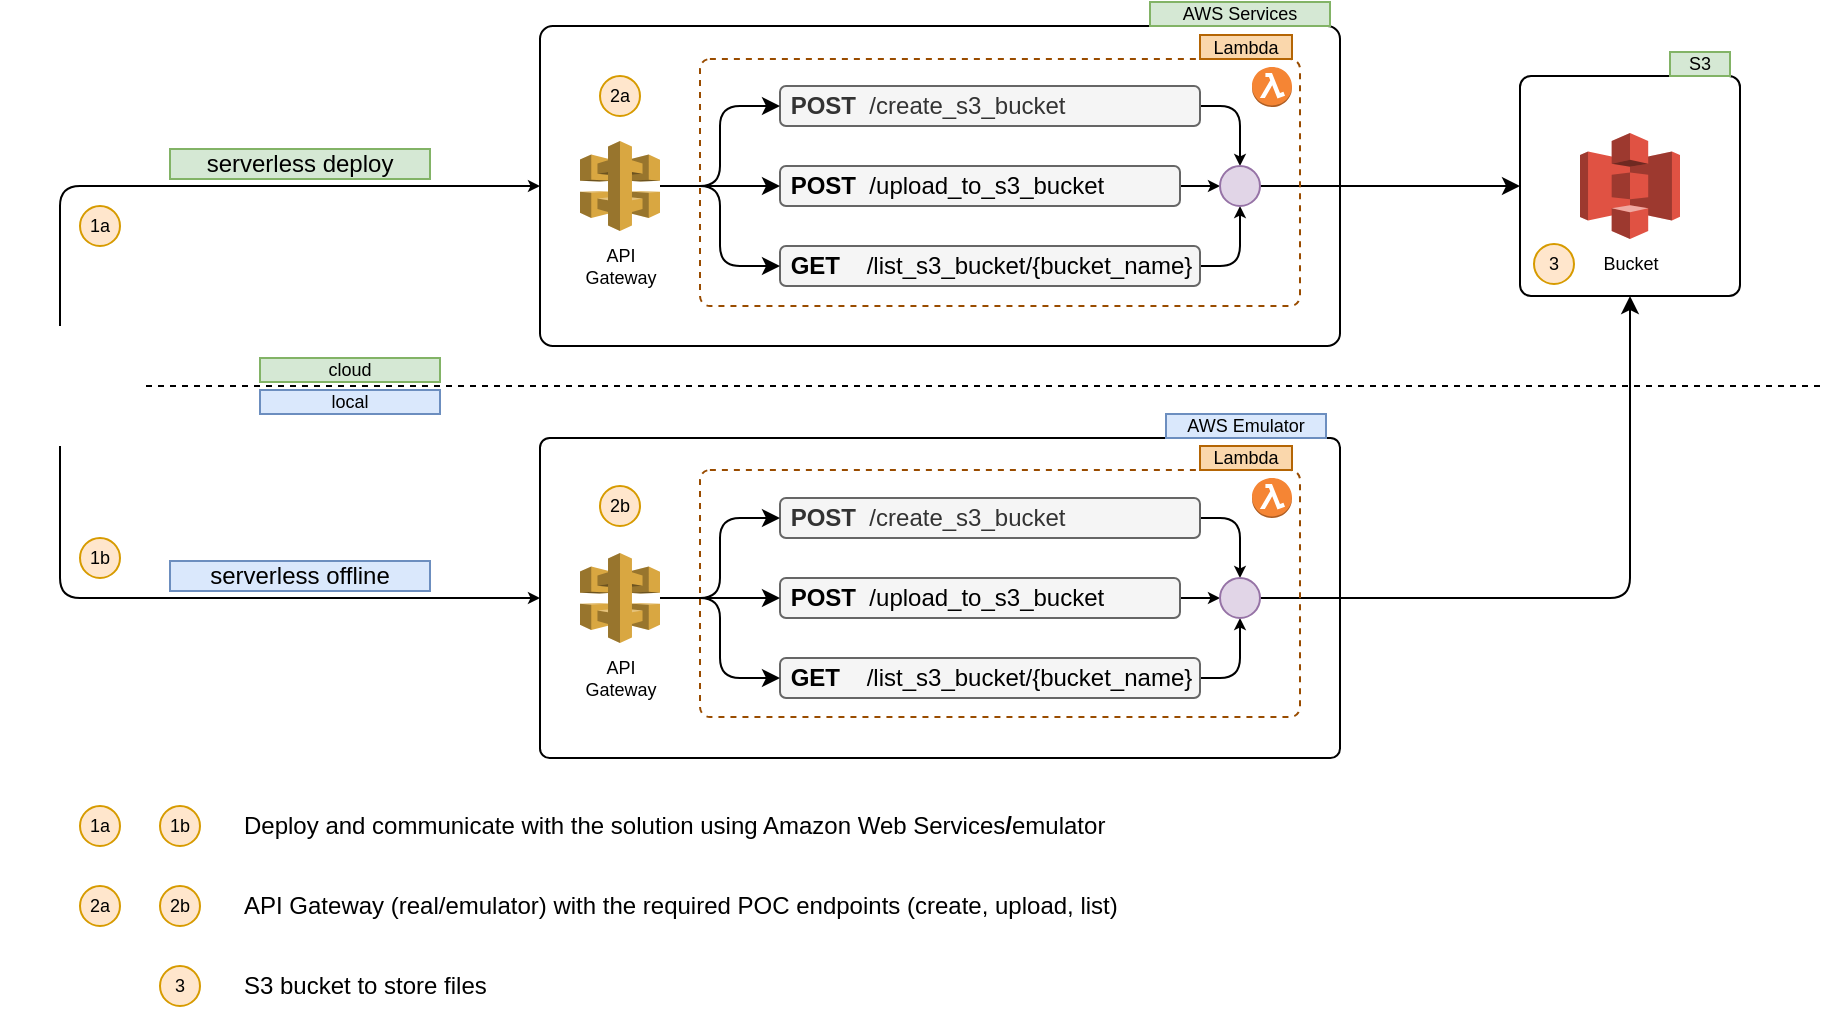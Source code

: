 <mxfile version="14.1.8" type="device" pages="2"><diagram id="LH4v1XE3HNMPOOhyUh-H" name="aws"><mxGraphModel dx="1822" dy="715" grid="1" gridSize="10" guides="1" tooltips="1" connect="1" arrows="1" fold="1" page="0" pageScale="1" pageWidth="1100" pageHeight="850" math="0" shadow="0"><root><mxCell id="0"/><mxCell id="1" parent="0"/><mxCell id="GnHhv7tW0JRGGKZFcvwu-31" value="" style="rounded=1;whiteSpace=wrap;html=1;align=left;arcSize=3;" parent="1" vertex="1"><mxGeometry x="200" y="426" width="400" height="160" as="geometry"/></mxCell><mxCell id="GnHhv7tW0JRGGKZFcvwu-7" value="" style="rounded=1;whiteSpace=wrap;html=1;align=left;arcSize=4;" parent="1" vertex="1"><mxGeometry x="200" y="220" width="400" height="160" as="geometry"/></mxCell><mxCell id="GnbPZISrHbZXjNDctYqH-12" style="edgeStyle=orthogonalEdgeStyle;rounded=1;orthogonalLoop=1;jettySize=auto;html=1;entryX=0.5;entryY=0;entryDx=0;entryDy=0;startSize=6;endSize=3;" parent="1" source="GnHhv7tW0JRGGKZFcvwu-2" target="GnbPZISrHbZXjNDctYqH-11" edge="1"><mxGeometry relative="1" as="geometry"/></mxCell><mxCell id="GnHhv7tW0JRGGKZFcvwu-2" value="&lt;b&gt;&amp;nbsp;POST&lt;/b&gt;&amp;nbsp; /create_s3_bucket" style="text;html=1;strokeColor=#666666;fillColor=#f5f5f5;align=left;verticalAlign=middle;whiteSpace=wrap;rounded=1;fontColor=#333333;" parent="1" vertex="1"><mxGeometry x="320" y="250" width="210" height="20" as="geometry"/></mxCell><mxCell id="GnbPZISrHbZXjNDctYqH-14" style="edgeStyle=orthogonalEdgeStyle;rounded=1;orthogonalLoop=1;jettySize=auto;html=1;entryX=0;entryY=0.5;entryDx=0;entryDy=0;startSize=6;endSize=3;" parent="1" source="GnHhv7tW0JRGGKZFcvwu-4" target="GnbPZISrHbZXjNDctYqH-11" edge="1"><mxGeometry relative="1" as="geometry"/></mxCell><mxCell id="GnHhv7tW0JRGGKZFcvwu-4" value="&lt;font color=&quot;#000000&quot;&gt;&amp;nbsp;&lt;b&gt;POST&lt;/b&gt;&amp;nbsp; /upload_to_s3_bucket&lt;/font&gt;" style="text;html=1;strokeColor=#666666;fillColor=#f5f5f5;align=left;verticalAlign=middle;whiteSpace=wrap;rounded=1;fontColor=#333333;" parent="1" vertex="1"><mxGeometry x="320" y="290" width="200" height="20" as="geometry"/></mxCell><mxCell id="GnbPZISrHbZXjNDctYqH-13" style="edgeStyle=orthogonalEdgeStyle;rounded=1;orthogonalLoop=1;jettySize=auto;html=1;entryX=0.5;entryY=1;entryDx=0;entryDy=0;startSize=6;endSize=3;" parent="1" source="GnHhv7tW0JRGGKZFcvwu-5" target="GnbPZISrHbZXjNDctYqH-11" edge="1"><mxGeometry relative="1" as="geometry"/></mxCell><mxCell id="GnHhv7tW0JRGGKZFcvwu-5" value="&lt;font color=&quot;#000000&quot;&gt;&amp;nbsp;&lt;b&gt;GET&lt;/b&gt;&amp;nbsp; &amp;nbsp; /list_s3_bucket/{bucket_name}&lt;/font&gt;" style="text;html=1;strokeColor=#666666;fillColor=#f5f5f5;align=left;verticalAlign=middle;whiteSpace=wrap;rounded=1;fontColor=#333333;" parent="1" vertex="1"><mxGeometry x="320" y="330" width="210" height="20" as="geometry"/></mxCell><mxCell id="GnHhv7tW0JRGGKZFcvwu-49" style="edgeStyle=orthogonalEdgeStyle;orthogonalLoop=1;jettySize=auto;html=1;entryX=0;entryY=0.5;entryDx=0;entryDy=0;endSize=3;fontSize=9;rounded=1;" parent="1" source="GnHhv7tW0JRGGKZFcvwu-6" target="GnHhv7tW0JRGGKZFcvwu-7" edge="1"><mxGeometry relative="1" as="geometry"><Array as="points"><mxPoint x="-40" y="300"/></Array></mxGeometry></mxCell><mxCell id="GnHhv7tW0JRGGKZFcvwu-50" style="edgeStyle=orthogonalEdgeStyle;orthogonalLoop=1;jettySize=auto;html=1;entryX=0;entryY=0.5;entryDx=0;entryDy=0;endSize=3;fontSize=9;exitX=0.5;exitY=1;exitDx=0;exitDy=0;rounded=1;" parent="1" source="GnHhv7tW0JRGGKZFcvwu-6" target="GnHhv7tW0JRGGKZFcvwu-31" edge="1"><mxGeometry relative="1" as="geometry"/></mxCell><mxCell id="GnHhv7tW0JRGGKZFcvwu-6" value="" style="shape=image;html=1;verticalAlign=top;verticalLabelPosition=bottom;labelBackgroundColor=#ffffff;imageAspect=0;aspect=fixed;image=https://cdn4.iconfinder.com/data/icons/basic-ui-2-line/32/person-people-man-profile-human-128.png;rounded=1;align=left;" parent="1" vertex="1"><mxGeometry x="-70" y="370" width="60" height="60" as="geometry"/></mxCell><mxCell id="GnHhv7tW0JRGGKZFcvwu-10" style="edgeStyle=orthogonalEdgeStyle;orthogonalLoop=1;jettySize=auto;html=1;entryX=0;entryY=0.5;entryDx=0;entryDy=0;rounded=1;" parent="1" source="GnHhv7tW0JRGGKZFcvwu-8" target="GnHhv7tW0JRGGKZFcvwu-2" edge="1"><mxGeometry relative="1" as="geometry"/></mxCell><mxCell id="GnHhv7tW0JRGGKZFcvwu-11" style="edgeStyle=orthogonalEdgeStyle;orthogonalLoop=1;jettySize=auto;html=1;entryX=0;entryY=0.5;entryDx=0;entryDy=0;curved=1;" parent="1" source="GnHhv7tW0JRGGKZFcvwu-8" target="GnHhv7tW0JRGGKZFcvwu-4" edge="1"><mxGeometry relative="1" as="geometry"/></mxCell><mxCell id="GnHhv7tW0JRGGKZFcvwu-12" style="edgeStyle=orthogonalEdgeStyle;orthogonalLoop=1;jettySize=auto;html=1;entryX=0;entryY=0.5;entryDx=0;entryDy=0;rounded=1;" parent="1" source="GnHhv7tW0JRGGKZFcvwu-8" target="GnHhv7tW0JRGGKZFcvwu-5" edge="1"><mxGeometry relative="1" as="geometry"/></mxCell><mxCell id="GnHhv7tW0JRGGKZFcvwu-8" value="API&lt;br style=&quot;font-size: 9px;&quot;&gt;Gateway" style="outlineConnect=0;dashed=0;verticalLabelPosition=bottom;verticalAlign=top;align=center;html=1;shape=mxgraph.aws3.api_gateway;fillColor=#D9A741;gradientColor=none;rounded=1;fontSize=9;" parent="1" vertex="1"><mxGeometry x="220" y="277.5" width="40" height="45" as="geometry"/></mxCell><mxCell id="GnHhv7tW0JRGGKZFcvwu-13" value="AWS Services" style="text;html=1;strokeColor=#82b366;fillColor=#d5e8d4;align=center;verticalAlign=middle;whiteSpace=wrap;rounded=0;fontSize=9;" parent="1" vertex="1"><mxGeometry x="505" y="208" width="90" height="12" as="geometry"/></mxCell><mxCell id="GnHhv7tW0JRGGKZFcvwu-14" value="" style="rounded=1;whiteSpace=wrap;html=1;fontSize=9;align=left;arcSize=5;" parent="1" vertex="1"><mxGeometry x="690" y="245" width="110" height="110" as="geometry"/></mxCell><mxCell id="GnHhv7tW0JRGGKZFcvwu-24" value="Bucket" style="outlineConnect=0;dashed=0;verticalLabelPosition=bottom;verticalAlign=top;align=center;html=1;shape=mxgraph.aws3.s3;fillColor=#E05243;gradientColor=none;rounded=1;fontSize=9;" parent="1" vertex="1"><mxGeometry x="720" y="273.5" width="50" height="53" as="geometry"/></mxCell><mxCell id="GnHhv7tW0JRGGKZFcvwu-25" value="S3" style="text;html=1;strokeColor=#82b366;fillColor=#d5e8d4;align=center;verticalAlign=middle;whiteSpace=wrap;rounded=0;fontSize=9;" parent="1" vertex="1"><mxGeometry x="765" y="233" width="30" height="12" as="geometry"/></mxCell><mxCell id="GnHhv7tW0JRGGKZFcvwu-27" value="" style="endArrow=none;dashed=1;html=1;fontSize=9;" parent="1" edge="1"><mxGeometry width="50" height="50" relative="1" as="geometry"><mxPoint x="840" y="400" as="sourcePoint"/><mxPoint y="400" as="targetPoint"/></mxGeometry></mxCell><mxCell id="GnHhv7tW0JRGGKZFcvwu-28" value="cloud" style="text;html=1;strokeColor=#82b366;fillColor=#d5e8d4;align=center;verticalAlign=middle;whiteSpace=wrap;rounded=0;fontSize=9;" parent="1" vertex="1"><mxGeometry x="60" y="386" width="90" height="12" as="geometry"/></mxCell><mxCell id="GnHhv7tW0JRGGKZFcvwu-29" value="local" style="text;html=1;strokeColor=#6c8ebf;fillColor=#dae8fc;align=center;verticalAlign=middle;whiteSpace=wrap;rounded=0;fontSize=9;" parent="1" vertex="1"><mxGeometry x="60" y="402" width="90" height="12" as="geometry"/></mxCell><mxCell id="GnHhv7tW0JRGGKZFcvwu-40" style="edgeStyle=orthogonalEdgeStyle;orthogonalLoop=1;jettySize=auto;html=1;entryX=0.5;entryY=1;entryDx=0;entryDy=0;fontSize=9;rounded=1;exitX=1;exitY=0.5;exitDx=0;exitDy=0;" parent="1" source="GnHhv7tW0JRGGKZFcvwu-44" target="GnHhv7tW0JRGGKZFcvwu-14" edge="1"><mxGeometry relative="1" as="geometry"/></mxCell><mxCell id="GnHhv7tW0JRGGKZFcvwu-46" style="edgeStyle=orthogonalEdgeStyle;orthogonalLoop=1;jettySize=auto;html=1;fontSize=9;endSize=3;rounded=1;" parent="1" source="GnHhv7tW0JRGGKZFcvwu-32" target="GnHhv7tW0JRGGKZFcvwu-44" edge="1"><mxGeometry relative="1" as="geometry"/></mxCell><mxCell id="GnHhv7tW0JRGGKZFcvwu-32" value="&lt;b&gt;&amp;nbsp;POST&lt;/b&gt;&amp;nbsp; /create_s3_bucket" style="text;html=1;strokeColor=#666666;fillColor=#f5f5f5;align=left;verticalAlign=middle;whiteSpace=wrap;rounded=1;fontColor=#333333;" parent="1" vertex="1"><mxGeometry x="320" y="456" width="210" height="20" as="geometry"/></mxCell><mxCell id="GnHhv7tW0JRGGKZFcvwu-45" style="edgeStyle=orthogonalEdgeStyle;curved=1;orthogonalLoop=1;jettySize=auto;html=1;entryX=0;entryY=0.5;entryDx=0;entryDy=0;fontSize=9;endSize=3;" parent="1" source="GnHhv7tW0JRGGKZFcvwu-33" target="GnHhv7tW0JRGGKZFcvwu-44" edge="1"><mxGeometry relative="1" as="geometry"/></mxCell><mxCell id="GnHhv7tW0JRGGKZFcvwu-33" value="&lt;span style=&quot;color: rgb(0 , 0 , 0)&quot;&gt;&amp;nbsp;&lt;/span&gt;&lt;b style=&quot;color: rgb(0 , 0 , 0)&quot;&gt;POST&lt;/b&gt;&lt;span style=&quot;color: rgb(0 , 0 , 0)&quot;&gt;&amp;nbsp; /upload_to_s3_bucket&lt;/span&gt;" style="text;html=1;strokeColor=#666666;fillColor=#f5f5f5;align=left;verticalAlign=middle;whiteSpace=wrap;rounded=1;fontColor=#333333;" parent="1" vertex="1"><mxGeometry x="320" y="496" width="200" height="20" as="geometry"/></mxCell><mxCell id="GnHhv7tW0JRGGKZFcvwu-47" style="edgeStyle=orthogonalEdgeStyle;orthogonalLoop=1;jettySize=auto;html=1;entryX=0.5;entryY=1;entryDx=0;entryDy=0;fontSize=9;endSize=3;rounded=1;" parent="1" source="GnHhv7tW0JRGGKZFcvwu-34" target="GnHhv7tW0JRGGKZFcvwu-44" edge="1"><mxGeometry relative="1" as="geometry"/></mxCell><mxCell id="GnHhv7tW0JRGGKZFcvwu-34" value="&lt;span style=&quot;color: rgb(0 , 0 , 0)&quot;&gt;&amp;nbsp;&lt;/span&gt;&lt;b style=&quot;color: rgb(0 , 0 , 0)&quot;&gt;GET&lt;/b&gt;&lt;span style=&quot;color: rgb(0 , 0 , 0)&quot;&gt;&amp;nbsp; &amp;nbsp; /list_s3_bucket/{bucket_name}&lt;/span&gt;" style="text;html=1;strokeColor=#666666;fillColor=#f5f5f5;align=left;verticalAlign=middle;whiteSpace=wrap;rounded=1;fontColor=#333333;" parent="1" vertex="1"><mxGeometry x="320" y="536" width="210" height="20" as="geometry"/></mxCell><mxCell id="GnHhv7tW0JRGGKZFcvwu-35" style="edgeStyle=orthogonalEdgeStyle;orthogonalLoop=1;jettySize=auto;html=1;entryX=0;entryY=0.5;entryDx=0;entryDy=0;rounded=1;" parent="1" source="GnHhv7tW0JRGGKZFcvwu-38" target="GnHhv7tW0JRGGKZFcvwu-32" edge="1"><mxGeometry relative="1" as="geometry"/></mxCell><mxCell id="GnHhv7tW0JRGGKZFcvwu-36" style="edgeStyle=orthogonalEdgeStyle;orthogonalLoop=1;jettySize=auto;html=1;entryX=0;entryY=0.5;entryDx=0;entryDy=0;curved=1;" parent="1" source="GnHhv7tW0JRGGKZFcvwu-38" target="GnHhv7tW0JRGGKZFcvwu-33" edge="1"><mxGeometry relative="1" as="geometry"/></mxCell><mxCell id="GnHhv7tW0JRGGKZFcvwu-37" style="edgeStyle=orthogonalEdgeStyle;orthogonalLoop=1;jettySize=auto;html=1;entryX=0;entryY=0.5;entryDx=0;entryDy=0;rounded=1;" parent="1" source="GnHhv7tW0JRGGKZFcvwu-38" target="GnHhv7tW0JRGGKZFcvwu-34" edge="1"><mxGeometry relative="1" as="geometry"/></mxCell><mxCell id="GnHhv7tW0JRGGKZFcvwu-38" value="API&lt;br style=&quot;font-size: 9px;&quot;&gt;Gateway" style="outlineConnect=0;dashed=0;verticalLabelPosition=bottom;verticalAlign=top;align=center;html=1;shape=mxgraph.aws3.api_gateway;fillColor=#D9A741;gradientColor=none;rounded=1;fontSize=9;" parent="1" vertex="1"><mxGeometry x="220" y="483.5" width="40" height="45" as="geometry"/></mxCell><mxCell id="GnHhv7tW0JRGGKZFcvwu-39" value="AWS Emulator" style="text;html=1;strokeColor=#6c8ebf;fillColor=#dae8fc;align=center;verticalAlign=middle;whiteSpace=wrap;rounded=0;fontSize=9;" parent="1" vertex="1"><mxGeometry x="513" y="414" width="80" height="12" as="geometry"/></mxCell><mxCell id="GnHhv7tW0JRGGKZFcvwu-44" value="" style="ellipse;whiteSpace=wrap;html=1;rounded=1;fontSize=9;align=center;fillColor=#e1d5e7;strokeColor=#9673a6;" parent="1" vertex="1"><mxGeometry x="540" y="496" width="20" height="20" as="geometry"/></mxCell><mxCell id="GnHhv7tW0JRGGKZFcvwu-51" value="serverless deploy" style="text;html=1;strokeColor=#82b366;fillColor=#d5e8d4;align=center;verticalAlign=middle;whiteSpace=wrap;rounded=0;fontSize=12;" parent="1" vertex="1"><mxGeometry x="15" y="281.5" width="130" height="15" as="geometry"/></mxCell><mxCell id="GnHhv7tW0JRGGKZFcvwu-52" value="serverless offline" style="text;html=1;strokeColor=#6c8ebf;fillColor=#dae8fc;align=center;verticalAlign=middle;whiteSpace=wrap;rounded=0;fontSize=12;" parent="1" vertex="1"><mxGeometry x="15" y="487.5" width="130" height="15" as="geometry"/></mxCell><mxCell id="GnbPZISrHbZXjNDctYqH-1" value="1a" style="ellipse;whiteSpace=wrap;html=1;rounded=1;fontSize=9;align=center;fillColor=#ffe6cc;strokeColor=#d79b00;" parent="1" vertex="1"><mxGeometry x="-30" y="310" width="20" height="20" as="geometry"/></mxCell><mxCell id="GnbPZISrHbZXjNDctYqH-2" value="1b" style="ellipse;whiteSpace=wrap;html=1;rounded=1;fontSize=9;align=center;fillColor=#ffe6cc;strokeColor=#d79b00;" parent="1" vertex="1"><mxGeometry x="-30" y="476" width="20" height="20" as="geometry"/></mxCell><mxCell id="GnbPZISrHbZXjNDctYqH-3" value="2b" style="ellipse;whiteSpace=wrap;html=1;rounded=1;fontSize=9;align=center;fillColor=#ffe6cc;strokeColor=#d79b00;" parent="1" vertex="1"><mxGeometry x="230" y="450" width="20" height="20" as="geometry"/></mxCell><mxCell id="GnbPZISrHbZXjNDctYqH-4" value="2a" style="ellipse;whiteSpace=wrap;html=1;rounded=1;fontSize=9;align=center;fillColor=#ffe6cc;strokeColor=#d79b00;" parent="1" vertex="1"><mxGeometry x="230" y="245" width="20" height="20" as="geometry"/></mxCell><mxCell id="GnbPZISrHbZXjNDctYqH-15" style="edgeStyle=orthogonalEdgeStyle;rounded=1;orthogonalLoop=1;jettySize=auto;html=1;entryX=0;entryY=0.5;entryDx=0;entryDy=0;" parent="1" source="GnbPZISrHbZXjNDctYqH-11" target="GnHhv7tW0JRGGKZFcvwu-14" edge="1"><mxGeometry relative="1" as="geometry"/></mxCell><mxCell id="GnbPZISrHbZXjNDctYqH-11" value="" style="ellipse;whiteSpace=wrap;html=1;rounded=1;fontSize=9;align=center;fillColor=#e1d5e7;strokeColor=#9673a6;" parent="1" vertex="1"><mxGeometry x="540" y="290" width="20" height="20" as="geometry"/></mxCell><mxCell id="GnbPZISrHbZXjNDctYqH-18" value="3" style="ellipse;whiteSpace=wrap;html=1;rounded=1;fontSize=9;align=center;fillColor=#ffe6cc;strokeColor=#d79b00;" parent="1" vertex="1"><mxGeometry x="697" y="329" width="20" height="20" as="geometry"/></mxCell><mxCell id="GnbPZISrHbZXjNDctYqH-19" value="1a" style="ellipse;whiteSpace=wrap;html=1;rounded=1;fontSize=9;align=center;fillColor=#ffe6cc;strokeColor=#d79b00;" parent="1" vertex="1"><mxGeometry x="-30" y="610" width="20" height="20" as="geometry"/></mxCell><mxCell id="GnbPZISrHbZXjNDctYqH-20" value="1b" style="ellipse;whiteSpace=wrap;html=1;rounded=1;fontSize=9;align=center;fillColor=#ffe6cc;strokeColor=#d79b00;" parent="1" vertex="1"><mxGeometry x="10" y="610" width="20" height="20" as="geometry"/></mxCell><mxCell id="GnbPZISrHbZXjNDctYqH-24" value="Deploy and communicate with the solution using Amazon Web Services&lt;b&gt;/&lt;/b&gt;emulator" style="text;html=1;strokeColor=none;fillColor=none;align=left;verticalAlign=middle;whiteSpace=wrap;rounded=0;" parent="1" vertex="1"><mxGeometry x="50" y="610" width="470" height="20" as="geometry"/></mxCell><mxCell id="GnbPZISrHbZXjNDctYqH-25" value="2a" style="ellipse;whiteSpace=wrap;html=1;rounded=1;fontSize=9;align=center;fillColor=#ffe6cc;strokeColor=#d79b00;" parent="1" vertex="1"><mxGeometry x="-30" y="650" width="20" height="20" as="geometry"/></mxCell><mxCell id="GnbPZISrHbZXjNDctYqH-26" value="2b" style="ellipse;whiteSpace=wrap;html=1;rounded=1;fontSize=9;align=center;fillColor=#ffe6cc;strokeColor=#d79b00;" parent="1" vertex="1"><mxGeometry x="10" y="650" width="20" height="20" as="geometry"/></mxCell><mxCell id="GnbPZISrHbZXjNDctYqH-27" value="API Gateway (real/emulator) with the required POC endpoints (create, upload, list)" style="text;html=1;strokeColor=none;fillColor=none;align=left;verticalAlign=middle;whiteSpace=wrap;rounded=0;" parent="1" vertex="1"><mxGeometry x="50" y="650" width="470" height="20" as="geometry"/></mxCell><mxCell id="GnbPZISrHbZXjNDctYqH-28" value="3" style="ellipse;whiteSpace=wrap;html=1;rounded=1;fontSize=9;align=center;fillColor=#ffe6cc;strokeColor=#d79b00;" parent="1" vertex="1"><mxGeometry x="10" y="690" width="20" height="20" as="geometry"/></mxCell><mxCell id="GnbPZISrHbZXjNDctYqH-29" value="S3 bucket to store files" style="text;html=1;strokeColor=none;fillColor=none;align=left;verticalAlign=middle;whiteSpace=wrap;rounded=0;" parent="1" vertex="1"><mxGeometry x="50" y="690" width="470" height="20" as="geometry"/></mxCell><mxCell id="FQ6YMjJ5DqMJbCToEfvn-1" value="" style="rounded=1;whiteSpace=wrap;html=1;fillColor=none;dashed=1;arcSize=4;strokeColor=#994C00;" vertex="1" parent="1"><mxGeometry x="280" y="236.5" width="300" height="123.5" as="geometry"/></mxCell><mxCell id="FQ6YMjJ5DqMJbCToEfvn-2" value="" style="outlineConnect=0;dashed=0;verticalLabelPosition=bottom;verticalAlign=top;align=center;html=1;shape=mxgraph.aws3.lambda_function;fillColor=#F58534;gradientColor=none;" vertex="1" parent="1"><mxGeometry x="556" y="240.5" width="20" height="20" as="geometry"/></mxCell><mxCell id="FQ6YMjJ5DqMJbCToEfvn-4" value="Lambda" style="text;html=1;strokeColor=#b46504;fillColor=#fad7ac;align=center;verticalAlign=middle;whiteSpace=wrap;rounded=0;fontSize=9;" vertex="1" parent="1"><mxGeometry x="530" y="224.5" width="46" height="12" as="geometry"/></mxCell><mxCell id="FQ6YMjJ5DqMJbCToEfvn-5" value="" style="rounded=1;whiteSpace=wrap;html=1;fillColor=none;dashed=1;arcSize=4;strokeColor=#994C00;" vertex="1" parent="1"><mxGeometry x="280" y="442" width="300" height="123.5" as="geometry"/></mxCell><mxCell id="FQ6YMjJ5DqMJbCToEfvn-6" value="" style="outlineConnect=0;dashed=0;verticalLabelPosition=bottom;verticalAlign=top;align=center;html=1;shape=mxgraph.aws3.lambda_function;fillColor=#F58534;gradientColor=none;" vertex="1" parent="1"><mxGeometry x="556" y="446" width="20" height="20" as="geometry"/></mxCell><mxCell id="FQ6YMjJ5DqMJbCToEfvn-7" value="Lambda" style="text;html=1;strokeColor=#b46504;fillColor=#fad7ac;align=center;verticalAlign=middle;whiteSpace=wrap;rounded=0;fontSize=9;" vertex="1" parent="1"><mxGeometry x="530" y="430" width="46" height="12" as="geometry"/></mxCell></root></mxGraphModel></diagram><diagram id="-j6zIjMKi9nbLXGr4dhs" name="uml"><mxGraphModel dx="1422" dy="772" grid="1" gridSize="10" guides="1" tooltips="1" connect="1" arrows="1" fold="1" page="1" pageScale="1" pageWidth="1100" pageHeight="850" math="0" shadow="0"><root><mxCell id="tynG6kb8RV3ZO_2kbjjU-0"/><mxCell id="tynG6kb8RV3ZO_2kbjjU-1" parent="tynG6kb8RV3ZO_2kbjjU-0"/></root></mxGraphModel></diagram></mxfile>